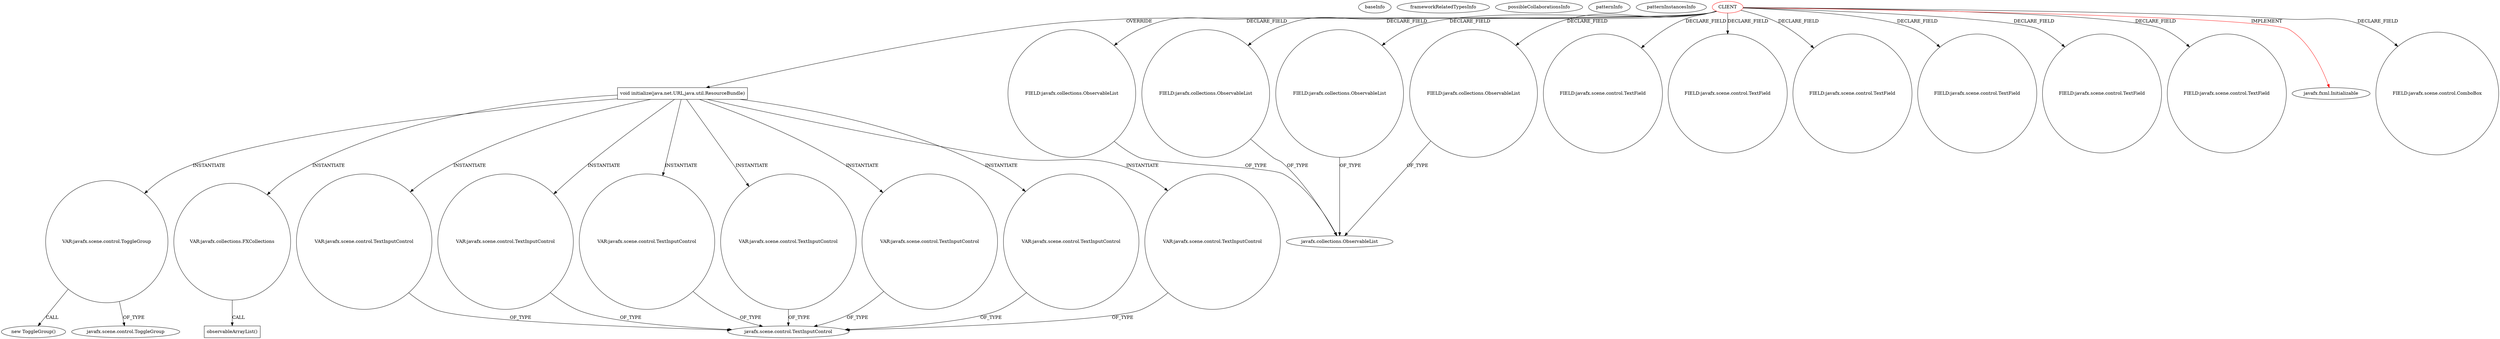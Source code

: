 digraph {
baseInfo[graphId=2539,category="pattern",isAnonymous=false,possibleRelation=false]
frameworkRelatedTypesInfo[0="javafx.fxml.Initializable"]
possibleCollaborationsInfo[]
patternInfo[frequency=2.0,patternRootClient=0]
patternInstancesInfo[0="killjoy64-Scouting~/killjoy64-Scouting/Scouting-master/Robotics Scouting Client/src/org/petoskeypaladins/scouting/client/Controller.java~Controller~3456",1="bianconejo-CEFX~/bianconejo-CEFX/CEFX-master/src/cefx/CECommandeController.java~CECommandeController~2084"]
80[label="new ToggleGroup()",vertexType="CONSTRUCTOR_CALL",isFrameworkType=false]
81[label="VAR:javafx.scene.control.ToggleGroup",vertexType="VARIABLE_EXPRESION",isFrameworkType=false,shape=circle]
76[label="void initialize(java.net.URL,java.util.ResourceBundle)",vertexType="OVERRIDING_METHOD_DECLARATION",isFrameworkType=false,shape=box]
0[label="CLIENT",vertexType="ROOT_CLIENT_CLASS_DECLARATION",isFrameworkType=false,color=red]
83[label="VAR:javafx.collections.FXCollections",vertexType="VARIABLE_EXPRESION",isFrameworkType=false,shape=circle]
46[label="FIELD:javafx.collections.ObservableList",vertexType="FIELD_DECLARATION",isFrameworkType=false,shape=circle]
31[label="javafx.collections.ObservableList",vertexType="FRAMEWORK_INTERFACE_TYPE",isFrameworkType=false]
74[label="FIELD:javafx.collections.ObservableList",vertexType="FIELD_DECLARATION",isFrameworkType=false,shape=circle]
30[label="FIELD:javafx.collections.ObservableList",vertexType="FIELD_DECLARATION",isFrameworkType=false,shape=circle]
42[label="FIELD:javafx.collections.ObservableList",vertexType="FIELD_DECLARATION",isFrameworkType=false,shape=circle]
104[label="VAR:javafx.scene.control.TextInputControl",vertexType="VARIABLE_EXPRESION",isFrameworkType=false,shape=circle]
95[label="VAR:javafx.scene.control.TextInputControl",vertexType="VARIABLE_EXPRESION",isFrameworkType=false,shape=circle]
143[label="VAR:javafx.scene.control.TextInputControl",vertexType="VARIABLE_EXPRESION",isFrameworkType=false,shape=circle]
92[label="VAR:javafx.scene.control.TextInputControl",vertexType="VARIABLE_EXPRESION",isFrameworkType=false,shape=circle]
148[label="VAR:javafx.scene.control.TextInputControl",vertexType="VARIABLE_EXPRESION",isFrameworkType=false,shape=circle]
98[label="VAR:javafx.scene.control.TextInputControl",vertexType="VARIABLE_EXPRESION",isFrameworkType=false,shape=circle]
101[label="VAR:javafx.scene.control.TextInputControl",vertexType="VARIABLE_EXPRESION",isFrameworkType=false,shape=circle]
45[label="javafx.scene.control.ToggleGroup",vertexType="FRAMEWORK_CLASS_TYPE",isFrameworkType=false]
94[label="javafx.scene.control.TextInputControl",vertexType="FRAMEWORK_CLASS_TYPE",isFrameworkType=false]
70[label="FIELD:javafx.scene.control.TextField",vertexType="FIELD_DECLARATION",isFrameworkType=false,shape=circle]
34[label="FIELD:javafx.scene.control.TextField",vertexType="FIELD_DECLARATION",isFrameworkType=false,shape=circle]
72[label="FIELD:javafx.scene.control.TextField",vertexType="FIELD_DECLARATION",isFrameworkType=false,shape=circle]
50[label="FIELD:javafx.scene.control.TextField",vertexType="FIELD_DECLARATION",isFrameworkType=false,shape=circle]
48[label="FIELD:javafx.scene.control.TextField",vertexType="FIELD_DECLARATION",isFrameworkType=false,shape=circle]
32[label="FIELD:javafx.scene.control.TextField",vertexType="FIELD_DECLARATION",isFrameworkType=false,shape=circle]
91[label="observableArrayList()",vertexType="INSIDE_CALL",isFrameworkType=false,shape=box]
1[label="javafx.fxml.Initializable",vertexType="FRAMEWORK_INTERFACE_TYPE",isFrameworkType=false]
64[label="FIELD:javafx.scene.control.ComboBox",vertexType="FIELD_DECLARATION",isFrameworkType=false,shape=circle]
46->31[label="OF_TYPE"]
42->31[label="OF_TYPE"]
81->45[label="OF_TYPE"]
0->72[label="DECLARE_FIELD"]
0->42[label="DECLARE_FIELD"]
104->94[label="OF_TYPE"]
76->98[label="INSTANTIATE"]
76->83[label="INSTANTIATE"]
0->34[label="DECLARE_FIELD"]
0->50[label="DECLARE_FIELD"]
143->94[label="OF_TYPE"]
30->31[label="OF_TYPE"]
83->91[label="CALL"]
76->143[label="INSTANTIATE"]
76->92[label="INSTANTIATE"]
98->94[label="OF_TYPE"]
101->94[label="OF_TYPE"]
0->74[label="DECLARE_FIELD"]
0->46[label="DECLARE_FIELD"]
95->94[label="OF_TYPE"]
76->101[label="INSTANTIATE"]
0->76[label="OVERRIDE"]
76->95[label="INSTANTIATE"]
0->70[label="DECLARE_FIELD"]
0->48[label="DECLARE_FIELD"]
0->64[label="DECLARE_FIELD"]
74->31[label="OF_TYPE"]
0->32[label="DECLARE_FIELD"]
76->148[label="INSTANTIATE"]
81->80[label="CALL"]
76->104[label="INSTANTIATE"]
92->94[label="OF_TYPE"]
76->81[label="INSTANTIATE"]
0->1[label="IMPLEMENT",color=red]
0->30[label="DECLARE_FIELD"]
148->94[label="OF_TYPE"]
}
